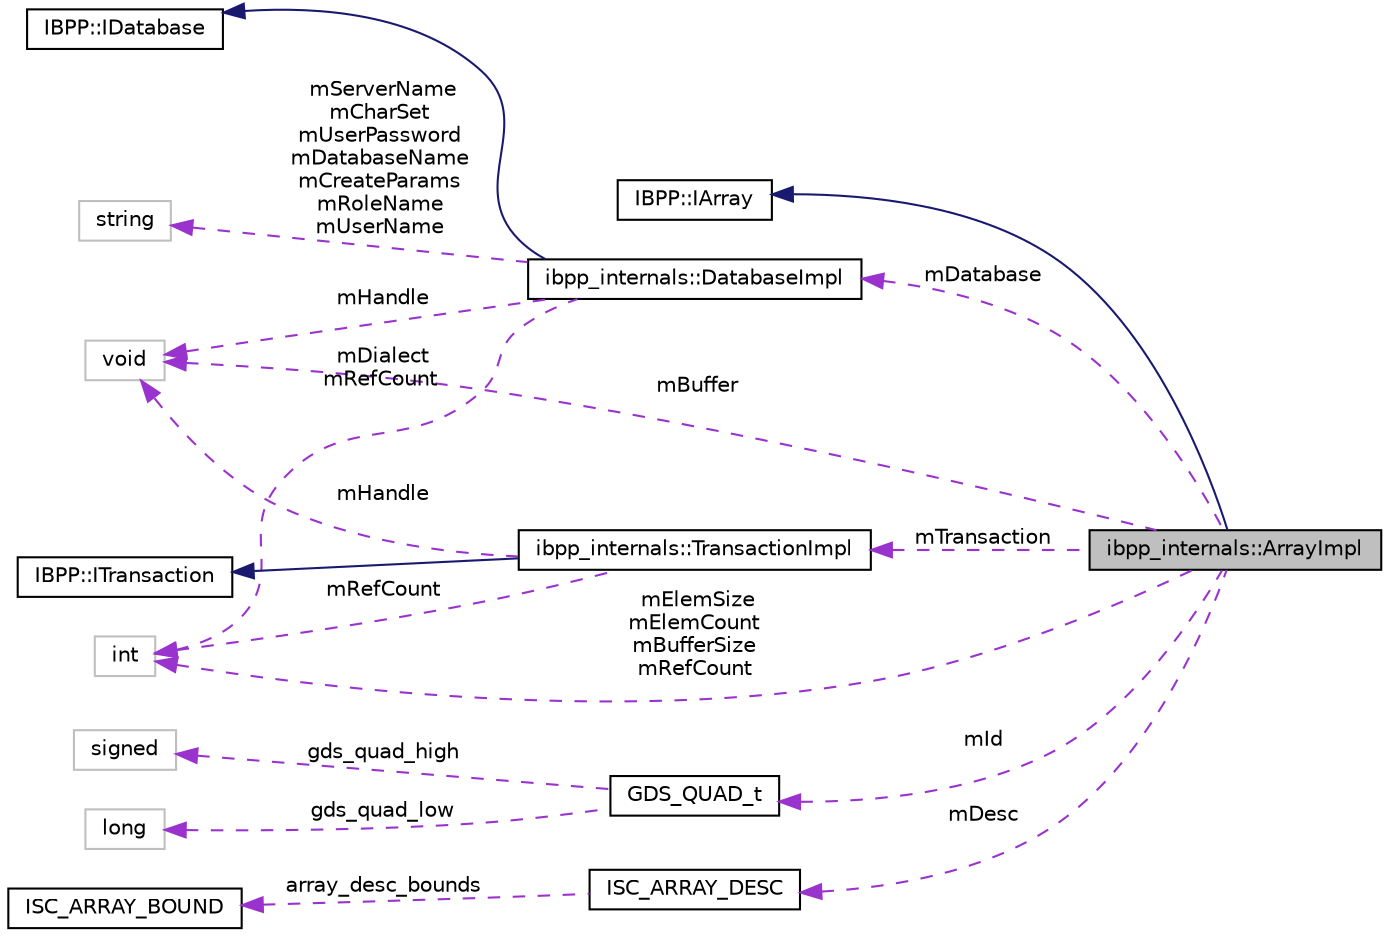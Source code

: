 digraph "ibpp_internals::ArrayImpl"
{
 // LATEX_PDF_SIZE
  edge [fontname="Helvetica",fontsize="10",labelfontname="Helvetica",labelfontsize="10"];
  node [fontname="Helvetica",fontsize="10",shape=record];
  rankdir="LR";
  Node1 [label="ibpp_internals::ArrayImpl",height=0.2,width=0.4,color="black", fillcolor="grey75", style="filled", fontcolor="black",tooltip=" "];
  Node2 -> Node1 [dir="back",color="midnightblue",fontsize="10",style="solid",fontname="Helvetica"];
  Node2 [label="IBPP::IArray",height=0.2,width=0.4,color="black", fillcolor="white", style="filled",URL="$classIBPP_1_1IArray.html",tooltip=" "];
  Node3 -> Node1 [dir="back",color="darkorchid3",fontsize="10",style="dashed",label=" mDatabase" ,fontname="Helvetica"];
  Node3 [label="ibpp_internals::DatabaseImpl",height=0.2,width=0.4,color="black", fillcolor="white", style="filled",URL="$classibpp__internals_1_1DatabaseImpl.html",tooltip=" "];
  Node4 -> Node3 [dir="back",color="midnightblue",fontsize="10",style="solid",fontname="Helvetica"];
  Node4 [label="IBPP::IDatabase",height=0.2,width=0.4,color="black", fillcolor="white", style="filled",URL="$classIBPP_1_1IDatabase.html",tooltip=" "];
  Node5 -> Node3 [dir="back",color="darkorchid3",fontsize="10",style="dashed",label=" mHandle" ,fontname="Helvetica"];
  Node5 [label="void",height=0.2,width=0.4,color="grey75", fillcolor="white", style="filled",tooltip=" "];
  Node6 -> Node3 [dir="back",color="darkorchid3",fontsize="10",style="dashed",label=" mDialect\nmRefCount" ,fontname="Helvetica"];
  Node6 [label="int",height=0.2,width=0.4,color="grey75", fillcolor="white", style="filled",tooltip=" "];
  Node7 -> Node3 [dir="back",color="darkorchid3",fontsize="10",style="dashed",label=" mServerName\nmCharSet\nmUserPassword\nmDatabaseName\nmCreateParams\nmRoleName\nmUserName" ,fontname="Helvetica"];
  Node7 [label="string",height=0.2,width=0.4,color="grey75", fillcolor="white", style="filled",tooltip=" "];
  Node8 -> Node1 [dir="back",color="darkorchid3",fontsize="10",style="dashed",label=" mId" ,fontname="Helvetica"];
  Node8 [label="GDS_QUAD_t",height=0.2,width=0.4,color="black", fillcolor="white", style="filled",URL="$structGDS__QUAD__t.html",tooltip=" "];
  Node9 -> Node8 [dir="back",color="darkorchid3",fontsize="10",style="dashed",label=" gds_quad_low" ,fontname="Helvetica"];
  Node9 [label="long",height=0.2,width=0.4,color="grey75", fillcolor="white", style="filled",tooltip=" "];
  Node10 -> Node8 [dir="back",color="darkorchid3",fontsize="10",style="dashed",label=" gds_quad_high" ,fontname="Helvetica"];
  Node10 [label="signed",height=0.2,width=0.4,color="grey75", fillcolor="white", style="filled",tooltip=" "];
  Node5 -> Node1 [dir="back",color="darkorchid3",fontsize="10",style="dashed",label=" mBuffer" ,fontname="Helvetica"];
  Node11 -> Node1 [dir="back",color="darkorchid3",fontsize="10",style="dashed",label=" mTransaction" ,fontname="Helvetica"];
  Node11 [label="ibpp_internals::TransactionImpl",height=0.2,width=0.4,color="black", fillcolor="white", style="filled",URL="$classibpp__internals_1_1TransactionImpl.html",tooltip=" "];
  Node12 -> Node11 [dir="back",color="midnightblue",fontsize="10",style="solid",fontname="Helvetica"];
  Node12 [label="IBPP::ITransaction",height=0.2,width=0.4,color="black", fillcolor="white", style="filled",URL="$classIBPP_1_1ITransaction.html",tooltip=" "];
  Node5 -> Node11 [dir="back",color="darkorchid3",fontsize="10",style="dashed",label=" mHandle" ,fontname="Helvetica"];
  Node6 -> Node11 [dir="back",color="darkorchid3",fontsize="10",style="dashed",label=" mRefCount" ,fontname="Helvetica"];
  Node6 -> Node1 [dir="back",color="darkorchid3",fontsize="10",style="dashed",label=" mElemSize\nmElemCount\nmBufferSize\nmRefCount" ,fontname="Helvetica"];
  Node13 -> Node1 [dir="back",color="darkorchid3",fontsize="10",style="dashed",label=" mDesc" ,fontname="Helvetica"];
  Node13 [label="ISC_ARRAY_DESC",height=0.2,width=0.4,color="black", fillcolor="white", style="filled",URL="$structISC__ARRAY__DESC.html",tooltip=" "];
  Node14 -> Node13 [dir="back",color="darkorchid3",fontsize="10",style="dashed",label=" array_desc_bounds" ,fontname="Helvetica"];
  Node14 [label="ISC_ARRAY_BOUND",height=0.2,width=0.4,color="black", fillcolor="white", style="filled",URL="$structISC__ARRAY__BOUND.html",tooltip=" "];
}
